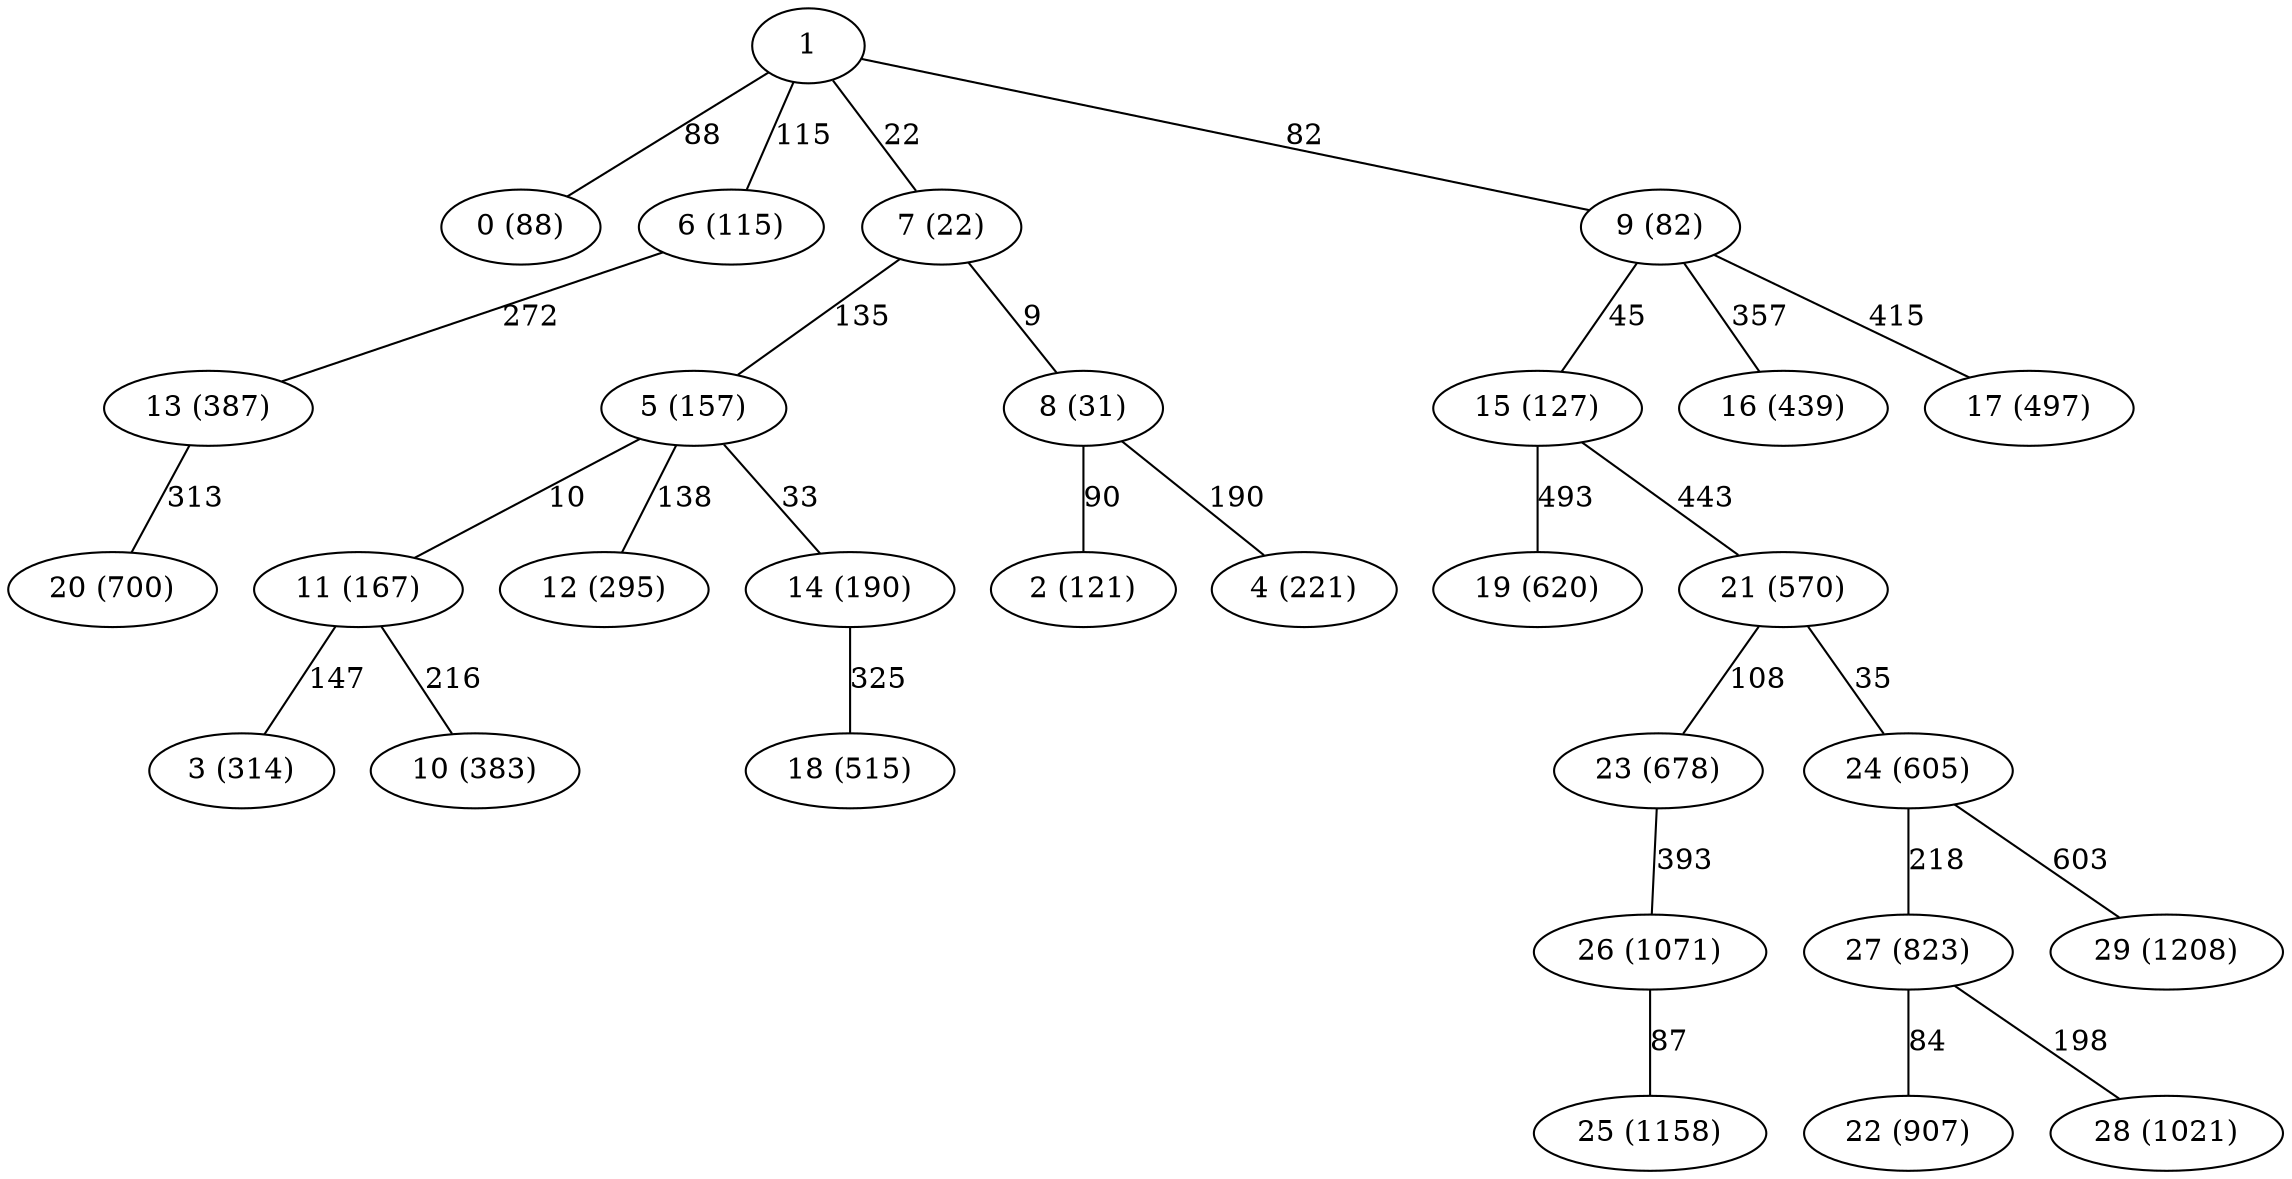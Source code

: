 strict graph G {
1;
0 [label="0 (88)"];
2 [label="2 (121)"];
3 [label="3 (314)"];
4 [label="4 (221)"];
5 [label="5 (157)"];
6 [label="6 (115)"];
7 [label="7 (22)"];
8 [label="8 (31)"];
9 [label="9 (82)"];
10 [label="10 (383)"];
11 [label="11 (167)"];
12 [label="12 (295)"];
13 [label="13 (387)"];
14 [label="14 (190)"];
15 [label="15 (127)"];
16 [label="16 (439)"];
17 [label="17 (497)"];
18 [label="18 (515)"];
19 [label="19 (620)"];
20 [label="20 (700)"];
21 [label="21 (570)"];
22 [label="22 (907)"];
23 [label="23 (678)"];
24 [label="24 (605)"];
25 [label="25 (1158)"];
26 [label="26 (1071)"];
27 [label="27 (823)"];
28 [label="28 (1021)"];
29 [label="29 (1208)"];
21 -- 24  [label=35];
27 -- 22  [label=84];
24 -- 29  [label=603];
7 -- 5  [label=135];
13 -- 20  [label=313];
8 -- 4  [label=190];
15 -- 21  [label=443];
15 -- 19  [label=493];
9 -- 16  [label=357];
5 -- 12  [label=138];
9 -- 17  [label=415];
1 -- 9  [label=82];
11 -- 3  [label=147];
9 -- 15  [label=45];
26 -- 25  [label=87];
8 -- 2  [label=90];
1 -- 0  [label=88];
24 -- 27  [label=218];
7 -- 8  [label=9];
5 -- 11  [label=10];
23 -- 26  [label=393];
1 -- 7  [label=22];
6 -- 13  [label=272];
14 -- 18  [label=325];
5 -- 14  [label=33];
27 -- 28  [label=198];
1 -- 6  [label=115];
11 -- 10  [label=216];
21 -- 23  [label=108];
}
